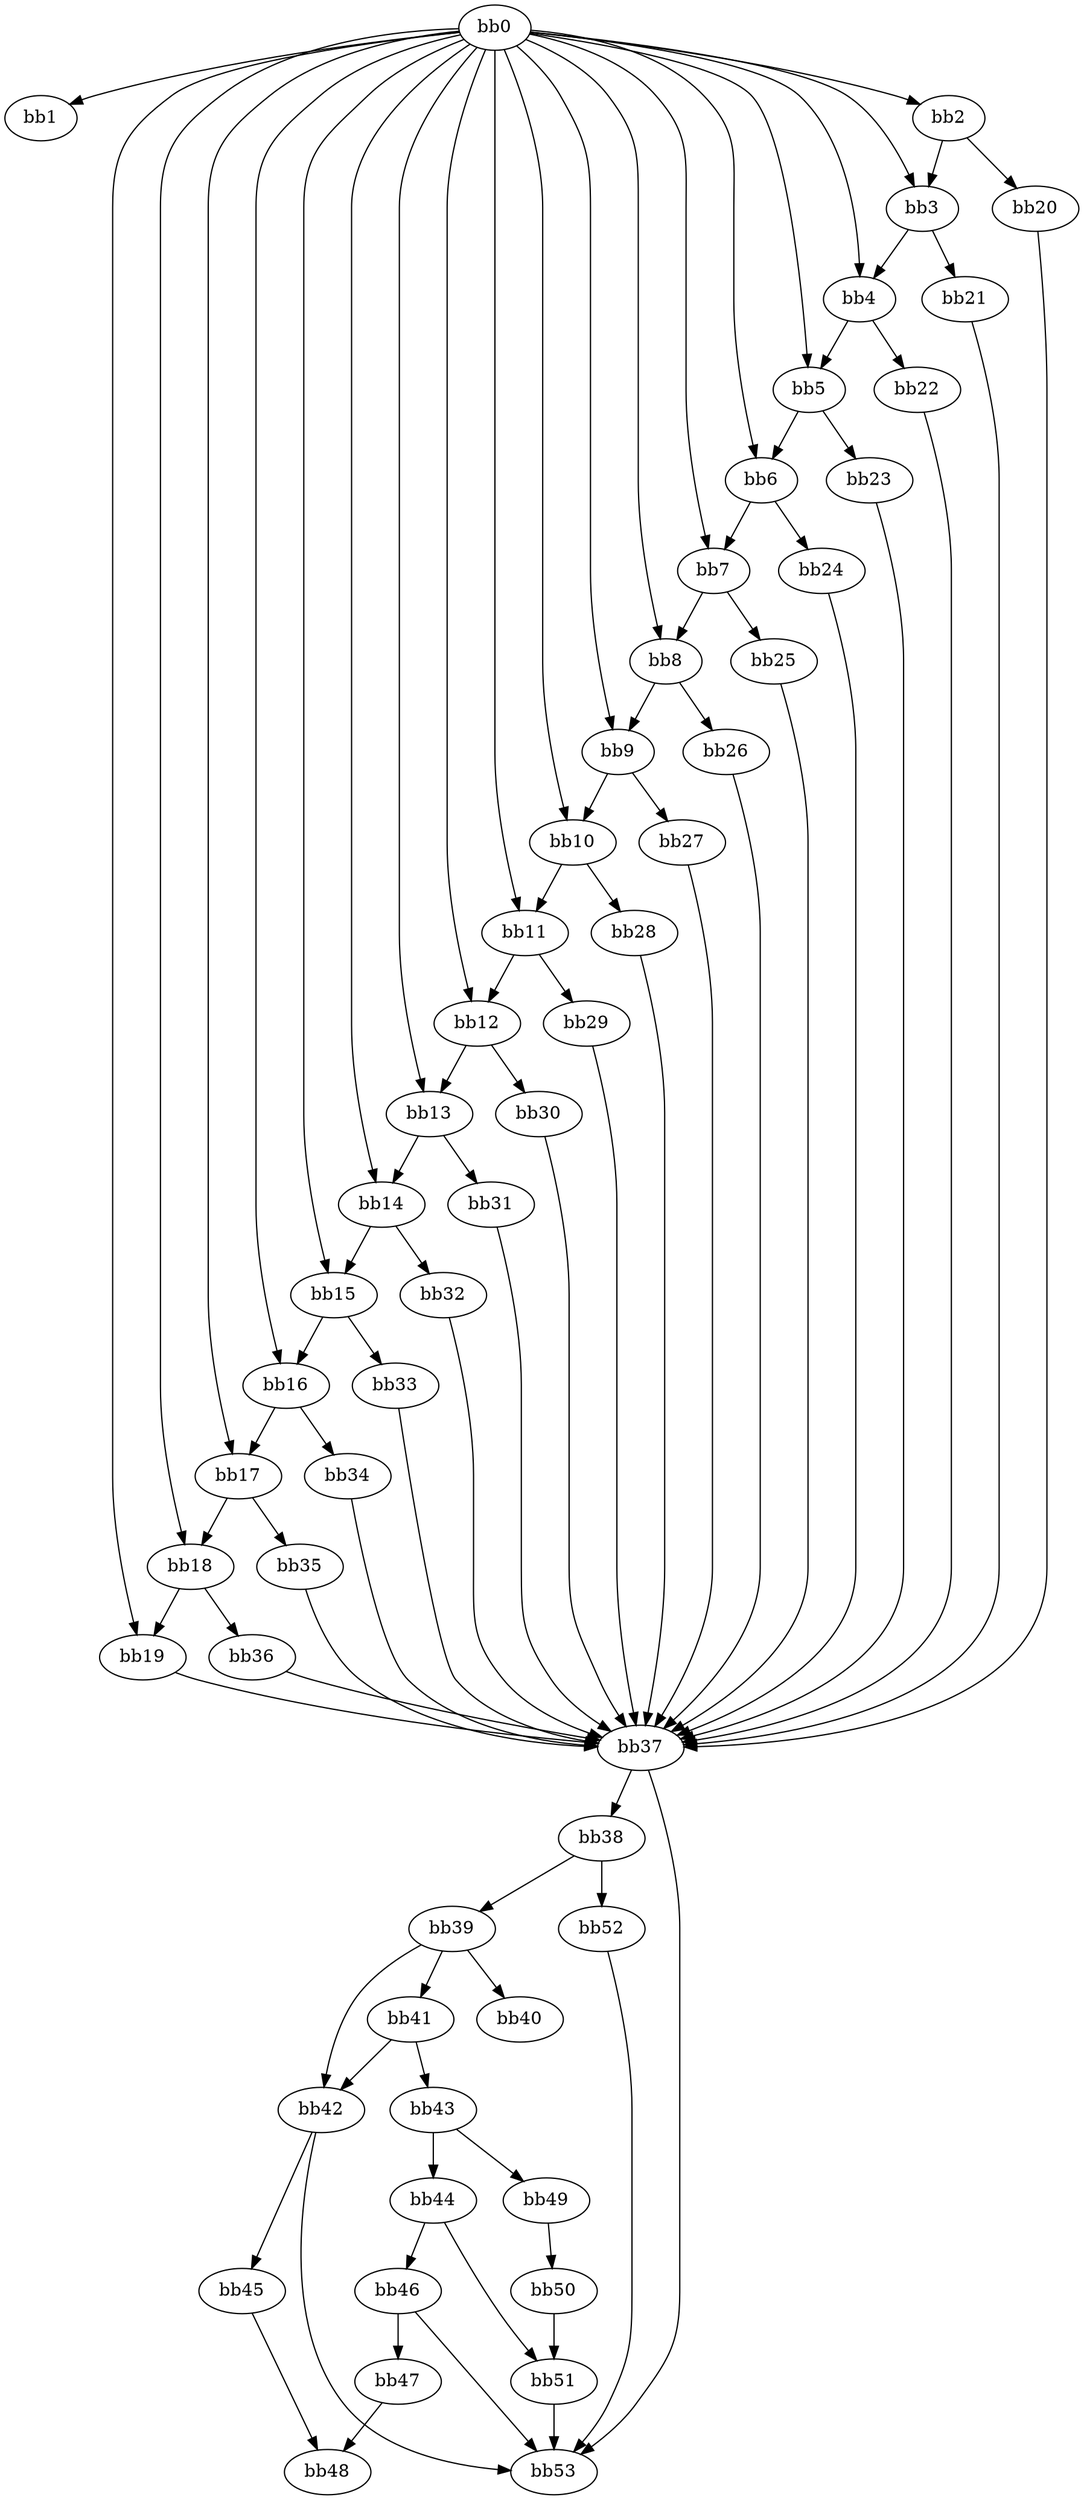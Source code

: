 digraph {
    0 [ label = "bb0\l" ]
    1 [ label = "bb1\l" ]
    2 [ label = "bb2\l" ]
    3 [ label = "bb3\l" ]
    4 [ label = "bb4\l" ]
    5 [ label = "bb5\l" ]
    6 [ label = "bb6\l" ]
    7 [ label = "bb7\l" ]
    8 [ label = "bb8\l" ]
    9 [ label = "bb9\l" ]
    10 [ label = "bb10\l" ]
    11 [ label = "bb11\l" ]
    12 [ label = "bb12\l" ]
    13 [ label = "bb13\l" ]
    14 [ label = "bb14\l" ]
    15 [ label = "bb15\l" ]
    16 [ label = "bb16\l" ]
    17 [ label = "bb17\l" ]
    18 [ label = "bb18\l" ]
    19 [ label = "bb19\l" ]
    20 [ label = "bb20\l" ]
    21 [ label = "bb21\l" ]
    22 [ label = "bb22\l" ]
    23 [ label = "bb23\l" ]
    24 [ label = "bb24\l" ]
    25 [ label = "bb25\l" ]
    26 [ label = "bb26\l" ]
    27 [ label = "bb27\l" ]
    28 [ label = "bb28\l" ]
    29 [ label = "bb29\l" ]
    30 [ label = "bb30\l" ]
    31 [ label = "bb31\l" ]
    32 [ label = "bb32\l" ]
    33 [ label = "bb33\l" ]
    34 [ label = "bb34\l" ]
    35 [ label = "bb35\l" ]
    36 [ label = "bb36\l" ]
    37 [ label = "bb37\l" ]
    38 [ label = "bb38\l" ]
    39 [ label = "bb39\l" ]
    40 [ label = "bb40\l" ]
    41 [ label = "bb41\l" ]
    42 [ label = "bb42\l" ]
    43 [ label = "bb43\l" ]
    44 [ label = "bb44\l" ]
    45 [ label = "bb45\l" ]
    46 [ label = "bb46\l" ]
    47 [ label = "bb47\l" ]
    48 [ label = "bb48\l" ]
    49 [ label = "bb49\l" ]
    50 [ label = "bb50\l" ]
    51 [ label = "bb51\l" ]
    52 [ label = "bb52\l" ]
    53 [ label = "bb53\l" ]
    0 -> 1 [ ]
    0 -> 2 [ ]
    0 -> 3 [ ]
    0 -> 4 [ ]
    0 -> 5 [ ]
    0 -> 6 [ ]
    0 -> 7 [ ]
    0 -> 8 [ ]
    0 -> 9 [ ]
    0 -> 10 [ ]
    0 -> 11 [ ]
    0 -> 12 [ ]
    0 -> 13 [ ]
    0 -> 14 [ ]
    0 -> 15 [ ]
    0 -> 16 [ ]
    0 -> 17 [ ]
    0 -> 18 [ ]
    0 -> 19 [ ]
    2 -> 3 [ ]
    2 -> 20 [ ]
    3 -> 4 [ ]
    3 -> 21 [ ]
    4 -> 5 [ ]
    4 -> 22 [ ]
    5 -> 6 [ ]
    5 -> 23 [ ]
    6 -> 7 [ ]
    6 -> 24 [ ]
    7 -> 8 [ ]
    7 -> 25 [ ]
    8 -> 9 [ ]
    8 -> 26 [ ]
    9 -> 10 [ ]
    9 -> 27 [ ]
    10 -> 11 [ ]
    10 -> 28 [ ]
    11 -> 12 [ ]
    11 -> 29 [ ]
    12 -> 13 [ ]
    12 -> 30 [ ]
    13 -> 14 [ ]
    13 -> 31 [ ]
    14 -> 15 [ ]
    14 -> 32 [ ]
    15 -> 16 [ ]
    15 -> 33 [ ]
    16 -> 17 [ ]
    16 -> 34 [ ]
    17 -> 18 [ ]
    17 -> 35 [ ]
    18 -> 19 [ ]
    18 -> 36 [ ]
    19 -> 37 [ ]
    20 -> 37 [ ]
    21 -> 37 [ ]
    22 -> 37 [ ]
    23 -> 37 [ ]
    24 -> 37 [ ]
    25 -> 37 [ ]
    26 -> 37 [ ]
    27 -> 37 [ ]
    28 -> 37 [ ]
    29 -> 37 [ ]
    30 -> 37 [ ]
    31 -> 37 [ ]
    32 -> 37 [ ]
    33 -> 37 [ ]
    34 -> 37 [ ]
    35 -> 37 [ ]
    36 -> 37 [ ]
    37 -> 38 [ ]
    37 -> 53 [ ]
    38 -> 39 [ ]
    38 -> 52 [ ]
    39 -> 40 [ ]
    39 -> 41 [ ]
    39 -> 42 [ ]
    41 -> 42 [ ]
    41 -> 43 [ ]
    42 -> 45 [ ]
    42 -> 53 [ ]
    43 -> 44 [ ]
    43 -> 49 [ ]
    44 -> 46 [ ]
    44 -> 51 [ ]
    45 -> 48 [ ]
    46 -> 47 [ ]
    46 -> 53 [ ]
    47 -> 48 [ ]
    49 -> 50 [ ]
    50 -> 51 [ ]
    51 -> 53 [ ]
    52 -> 53 [ ]
}

